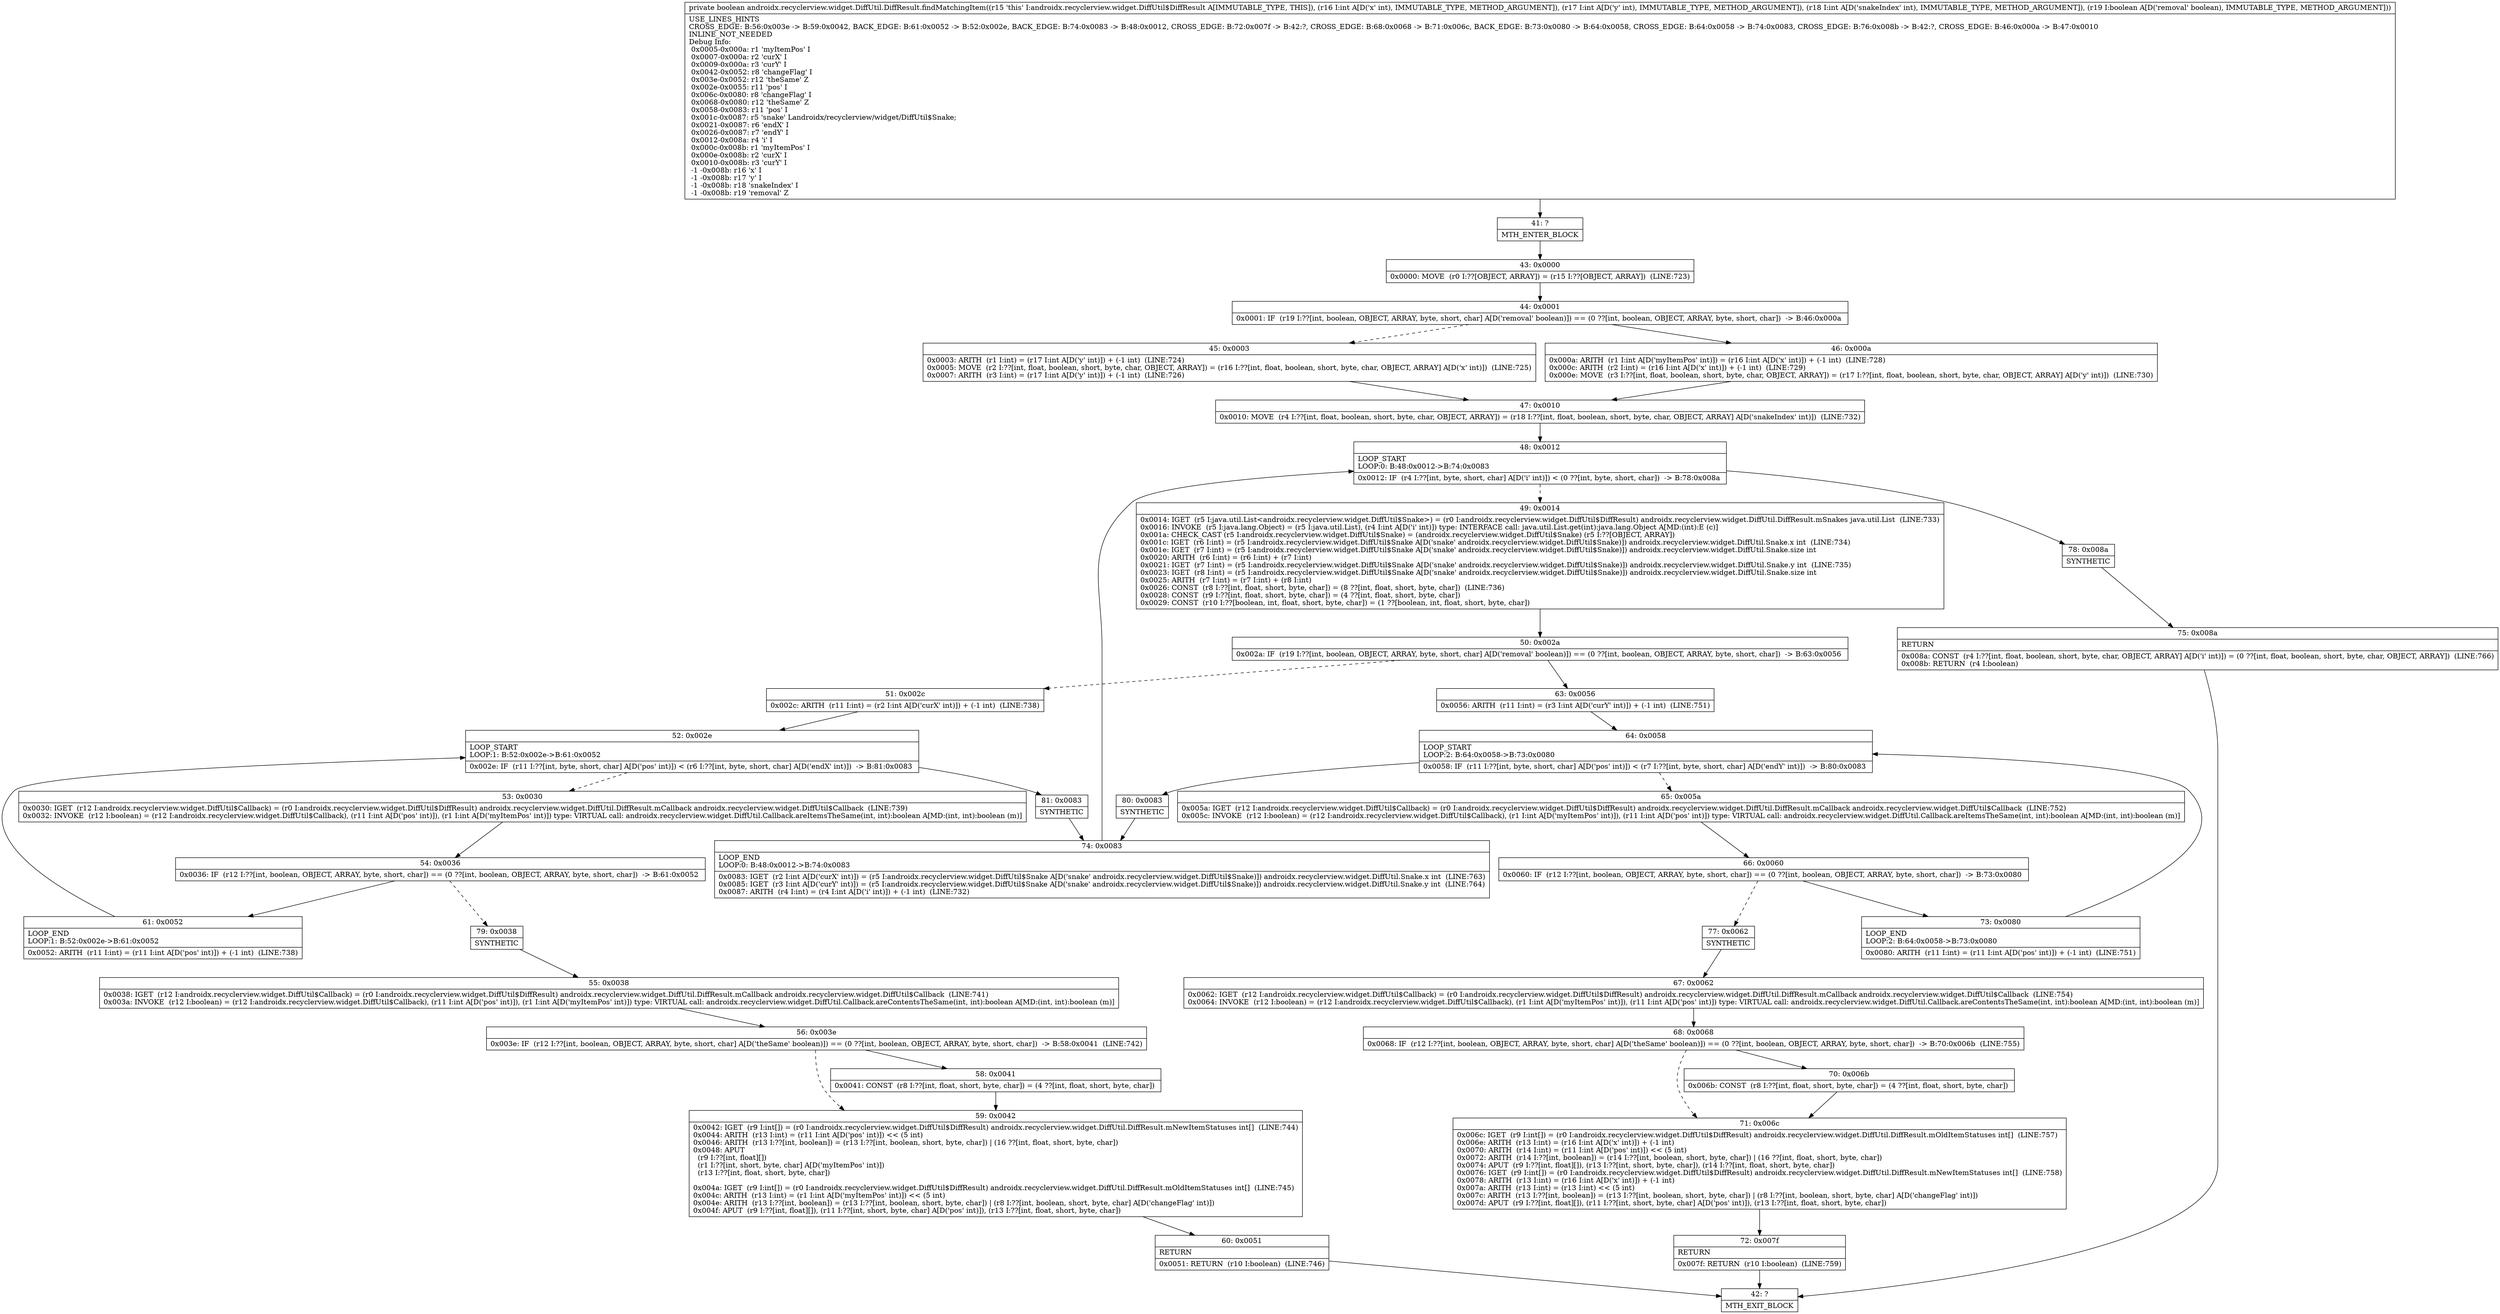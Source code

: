 digraph "CFG forandroidx.recyclerview.widget.DiffUtil.DiffResult.findMatchingItem(IIIZ)Z" {
Node_41 [shape=record,label="{41\:\ ?|MTH_ENTER_BLOCK\l}"];
Node_43 [shape=record,label="{43\:\ 0x0000|0x0000: MOVE  (r0 I:??[OBJECT, ARRAY]) = (r15 I:??[OBJECT, ARRAY])  (LINE:723)\l}"];
Node_44 [shape=record,label="{44\:\ 0x0001|0x0001: IF  (r19 I:??[int, boolean, OBJECT, ARRAY, byte, short, char] A[D('removal' boolean)]) == (0 ??[int, boolean, OBJECT, ARRAY, byte, short, char])  \-\> B:46:0x000a \l}"];
Node_45 [shape=record,label="{45\:\ 0x0003|0x0003: ARITH  (r1 I:int) = (r17 I:int A[D('y' int)]) + (\-1 int)  (LINE:724)\l0x0005: MOVE  (r2 I:??[int, float, boolean, short, byte, char, OBJECT, ARRAY]) = (r16 I:??[int, float, boolean, short, byte, char, OBJECT, ARRAY] A[D('x' int)])  (LINE:725)\l0x0007: ARITH  (r3 I:int) = (r17 I:int A[D('y' int)]) + (\-1 int)  (LINE:726)\l}"];
Node_47 [shape=record,label="{47\:\ 0x0010|0x0010: MOVE  (r4 I:??[int, float, boolean, short, byte, char, OBJECT, ARRAY]) = (r18 I:??[int, float, boolean, short, byte, char, OBJECT, ARRAY] A[D('snakeIndex' int)])  (LINE:732)\l}"];
Node_48 [shape=record,label="{48\:\ 0x0012|LOOP_START\lLOOP:0: B:48:0x0012\-\>B:74:0x0083\l|0x0012: IF  (r4 I:??[int, byte, short, char] A[D('i' int)]) \< (0 ??[int, byte, short, char])  \-\> B:78:0x008a \l}"];
Node_49 [shape=record,label="{49\:\ 0x0014|0x0014: IGET  (r5 I:java.util.List\<androidx.recyclerview.widget.DiffUtil$Snake\>) = (r0 I:androidx.recyclerview.widget.DiffUtil$DiffResult) androidx.recyclerview.widget.DiffUtil.DiffResult.mSnakes java.util.List  (LINE:733)\l0x0016: INVOKE  (r5 I:java.lang.Object) = (r5 I:java.util.List), (r4 I:int A[D('i' int)]) type: INTERFACE call: java.util.List.get(int):java.lang.Object A[MD:(int):E (c)]\l0x001a: CHECK_CAST (r5 I:androidx.recyclerview.widget.DiffUtil$Snake) = (androidx.recyclerview.widget.DiffUtil$Snake) (r5 I:??[OBJECT, ARRAY]) \l0x001c: IGET  (r6 I:int) = (r5 I:androidx.recyclerview.widget.DiffUtil$Snake A[D('snake' androidx.recyclerview.widget.DiffUtil$Snake)]) androidx.recyclerview.widget.DiffUtil.Snake.x int  (LINE:734)\l0x001e: IGET  (r7 I:int) = (r5 I:androidx.recyclerview.widget.DiffUtil$Snake A[D('snake' androidx.recyclerview.widget.DiffUtil$Snake)]) androidx.recyclerview.widget.DiffUtil.Snake.size int \l0x0020: ARITH  (r6 I:int) = (r6 I:int) + (r7 I:int) \l0x0021: IGET  (r7 I:int) = (r5 I:androidx.recyclerview.widget.DiffUtil$Snake A[D('snake' androidx.recyclerview.widget.DiffUtil$Snake)]) androidx.recyclerview.widget.DiffUtil.Snake.y int  (LINE:735)\l0x0023: IGET  (r8 I:int) = (r5 I:androidx.recyclerview.widget.DiffUtil$Snake A[D('snake' androidx.recyclerview.widget.DiffUtil$Snake)]) androidx.recyclerview.widget.DiffUtil.Snake.size int \l0x0025: ARITH  (r7 I:int) = (r7 I:int) + (r8 I:int) \l0x0026: CONST  (r8 I:??[int, float, short, byte, char]) = (8 ??[int, float, short, byte, char])  (LINE:736)\l0x0028: CONST  (r9 I:??[int, float, short, byte, char]) = (4 ??[int, float, short, byte, char]) \l0x0029: CONST  (r10 I:??[boolean, int, float, short, byte, char]) = (1 ??[boolean, int, float, short, byte, char]) \l}"];
Node_50 [shape=record,label="{50\:\ 0x002a|0x002a: IF  (r19 I:??[int, boolean, OBJECT, ARRAY, byte, short, char] A[D('removal' boolean)]) == (0 ??[int, boolean, OBJECT, ARRAY, byte, short, char])  \-\> B:63:0x0056 \l}"];
Node_51 [shape=record,label="{51\:\ 0x002c|0x002c: ARITH  (r11 I:int) = (r2 I:int A[D('curX' int)]) + (\-1 int)  (LINE:738)\l}"];
Node_52 [shape=record,label="{52\:\ 0x002e|LOOP_START\lLOOP:1: B:52:0x002e\-\>B:61:0x0052\l|0x002e: IF  (r11 I:??[int, byte, short, char] A[D('pos' int)]) \< (r6 I:??[int, byte, short, char] A[D('endX' int)])  \-\> B:81:0x0083 \l}"];
Node_53 [shape=record,label="{53\:\ 0x0030|0x0030: IGET  (r12 I:androidx.recyclerview.widget.DiffUtil$Callback) = (r0 I:androidx.recyclerview.widget.DiffUtil$DiffResult) androidx.recyclerview.widget.DiffUtil.DiffResult.mCallback androidx.recyclerview.widget.DiffUtil$Callback  (LINE:739)\l0x0032: INVOKE  (r12 I:boolean) = (r12 I:androidx.recyclerview.widget.DiffUtil$Callback), (r11 I:int A[D('pos' int)]), (r1 I:int A[D('myItemPos' int)]) type: VIRTUAL call: androidx.recyclerview.widget.DiffUtil.Callback.areItemsTheSame(int, int):boolean A[MD:(int, int):boolean (m)]\l}"];
Node_54 [shape=record,label="{54\:\ 0x0036|0x0036: IF  (r12 I:??[int, boolean, OBJECT, ARRAY, byte, short, char]) == (0 ??[int, boolean, OBJECT, ARRAY, byte, short, char])  \-\> B:61:0x0052 \l}"];
Node_61 [shape=record,label="{61\:\ 0x0052|LOOP_END\lLOOP:1: B:52:0x002e\-\>B:61:0x0052\l|0x0052: ARITH  (r11 I:int) = (r11 I:int A[D('pos' int)]) + (\-1 int)  (LINE:738)\l}"];
Node_79 [shape=record,label="{79\:\ 0x0038|SYNTHETIC\l}"];
Node_55 [shape=record,label="{55\:\ 0x0038|0x0038: IGET  (r12 I:androidx.recyclerview.widget.DiffUtil$Callback) = (r0 I:androidx.recyclerview.widget.DiffUtil$DiffResult) androidx.recyclerview.widget.DiffUtil.DiffResult.mCallback androidx.recyclerview.widget.DiffUtil$Callback  (LINE:741)\l0x003a: INVOKE  (r12 I:boolean) = (r12 I:androidx.recyclerview.widget.DiffUtil$Callback), (r11 I:int A[D('pos' int)]), (r1 I:int A[D('myItemPos' int)]) type: VIRTUAL call: androidx.recyclerview.widget.DiffUtil.Callback.areContentsTheSame(int, int):boolean A[MD:(int, int):boolean (m)]\l}"];
Node_56 [shape=record,label="{56\:\ 0x003e|0x003e: IF  (r12 I:??[int, boolean, OBJECT, ARRAY, byte, short, char] A[D('theSame' boolean)]) == (0 ??[int, boolean, OBJECT, ARRAY, byte, short, char])  \-\> B:58:0x0041  (LINE:742)\l}"];
Node_58 [shape=record,label="{58\:\ 0x0041|0x0041: CONST  (r8 I:??[int, float, short, byte, char]) = (4 ??[int, float, short, byte, char]) \l}"];
Node_59 [shape=record,label="{59\:\ 0x0042|0x0042: IGET  (r9 I:int[]) = (r0 I:androidx.recyclerview.widget.DiffUtil$DiffResult) androidx.recyclerview.widget.DiffUtil.DiffResult.mNewItemStatuses int[]  (LINE:744)\l0x0044: ARITH  (r13 I:int) = (r11 I:int A[D('pos' int)]) \<\< (5 int) \l0x0046: ARITH  (r13 I:??[int, boolean]) = (r13 I:??[int, boolean, short, byte, char]) \| (16 ??[int, float, short, byte, char]) \l0x0048: APUT  \l  (r9 I:??[int, float][])\l  (r1 I:??[int, short, byte, char] A[D('myItemPos' int)])\l  (r13 I:??[int, float, short, byte, char])\l \l0x004a: IGET  (r9 I:int[]) = (r0 I:androidx.recyclerview.widget.DiffUtil$DiffResult) androidx.recyclerview.widget.DiffUtil.DiffResult.mOldItemStatuses int[]  (LINE:745)\l0x004c: ARITH  (r13 I:int) = (r1 I:int A[D('myItemPos' int)]) \<\< (5 int) \l0x004e: ARITH  (r13 I:??[int, boolean]) = (r13 I:??[int, boolean, short, byte, char]) \| (r8 I:??[int, boolean, short, byte, char] A[D('changeFlag' int)]) \l0x004f: APUT  (r9 I:??[int, float][]), (r11 I:??[int, short, byte, char] A[D('pos' int)]), (r13 I:??[int, float, short, byte, char]) \l}"];
Node_60 [shape=record,label="{60\:\ 0x0051|RETURN\l|0x0051: RETURN  (r10 I:boolean)  (LINE:746)\l}"];
Node_42 [shape=record,label="{42\:\ ?|MTH_EXIT_BLOCK\l}"];
Node_81 [shape=record,label="{81\:\ 0x0083|SYNTHETIC\l}"];
Node_74 [shape=record,label="{74\:\ 0x0083|LOOP_END\lLOOP:0: B:48:0x0012\-\>B:74:0x0083\l|0x0083: IGET  (r2 I:int A[D('curX' int)]) = (r5 I:androidx.recyclerview.widget.DiffUtil$Snake A[D('snake' androidx.recyclerview.widget.DiffUtil$Snake)]) androidx.recyclerview.widget.DiffUtil.Snake.x int  (LINE:763)\l0x0085: IGET  (r3 I:int A[D('curY' int)]) = (r5 I:androidx.recyclerview.widget.DiffUtil$Snake A[D('snake' androidx.recyclerview.widget.DiffUtil$Snake)]) androidx.recyclerview.widget.DiffUtil.Snake.y int  (LINE:764)\l0x0087: ARITH  (r4 I:int) = (r4 I:int A[D('i' int)]) + (\-1 int)  (LINE:732)\l}"];
Node_63 [shape=record,label="{63\:\ 0x0056|0x0056: ARITH  (r11 I:int) = (r3 I:int A[D('curY' int)]) + (\-1 int)  (LINE:751)\l}"];
Node_64 [shape=record,label="{64\:\ 0x0058|LOOP_START\lLOOP:2: B:64:0x0058\-\>B:73:0x0080\l|0x0058: IF  (r11 I:??[int, byte, short, char] A[D('pos' int)]) \< (r7 I:??[int, byte, short, char] A[D('endY' int)])  \-\> B:80:0x0083 \l}"];
Node_65 [shape=record,label="{65\:\ 0x005a|0x005a: IGET  (r12 I:androidx.recyclerview.widget.DiffUtil$Callback) = (r0 I:androidx.recyclerview.widget.DiffUtil$DiffResult) androidx.recyclerview.widget.DiffUtil.DiffResult.mCallback androidx.recyclerview.widget.DiffUtil$Callback  (LINE:752)\l0x005c: INVOKE  (r12 I:boolean) = (r12 I:androidx.recyclerview.widget.DiffUtil$Callback), (r1 I:int A[D('myItemPos' int)]), (r11 I:int A[D('pos' int)]) type: VIRTUAL call: androidx.recyclerview.widget.DiffUtil.Callback.areItemsTheSame(int, int):boolean A[MD:(int, int):boolean (m)]\l}"];
Node_66 [shape=record,label="{66\:\ 0x0060|0x0060: IF  (r12 I:??[int, boolean, OBJECT, ARRAY, byte, short, char]) == (0 ??[int, boolean, OBJECT, ARRAY, byte, short, char])  \-\> B:73:0x0080 \l}"];
Node_73 [shape=record,label="{73\:\ 0x0080|LOOP_END\lLOOP:2: B:64:0x0058\-\>B:73:0x0080\l|0x0080: ARITH  (r11 I:int) = (r11 I:int A[D('pos' int)]) + (\-1 int)  (LINE:751)\l}"];
Node_77 [shape=record,label="{77\:\ 0x0062|SYNTHETIC\l}"];
Node_67 [shape=record,label="{67\:\ 0x0062|0x0062: IGET  (r12 I:androidx.recyclerview.widget.DiffUtil$Callback) = (r0 I:androidx.recyclerview.widget.DiffUtil$DiffResult) androidx.recyclerview.widget.DiffUtil.DiffResult.mCallback androidx.recyclerview.widget.DiffUtil$Callback  (LINE:754)\l0x0064: INVOKE  (r12 I:boolean) = (r12 I:androidx.recyclerview.widget.DiffUtil$Callback), (r1 I:int A[D('myItemPos' int)]), (r11 I:int A[D('pos' int)]) type: VIRTUAL call: androidx.recyclerview.widget.DiffUtil.Callback.areContentsTheSame(int, int):boolean A[MD:(int, int):boolean (m)]\l}"];
Node_68 [shape=record,label="{68\:\ 0x0068|0x0068: IF  (r12 I:??[int, boolean, OBJECT, ARRAY, byte, short, char] A[D('theSame' boolean)]) == (0 ??[int, boolean, OBJECT, ARRAY, byte, short, char])  \-\> B:70:0x006b  (LINE:755)\l}"];
Node_70 [shape=record,label="{70\:\ 0x006b|0x006b: CONST  (r8 I:??[int, float, short, byte, char]) = (4 ??[int, float, short, byte, char]) \l}"];
Node_71 [shape=record,label="{71\:\ 0x006c|0x006c: IGET  (r9 I:int[]) = (r0 I:androidx.recyclerview.widget.DiffUtil$DiffResult) androidx.recyclerview.widget.DiffUtil.DiffResult.mOldItemStatuses int[]  (LINE:757)\l0x006e: ARITH  (r13 I:int) = (r16 I:int A[D('x' int)]) + (\-1 int) \l0x0070: ARITH  (r14 I:int) = (r11 I:int A[D('pos' int)]) \<\< (5 int) \l0x0072: ARITH  (r14 I:??[int, boolean]) = (r14 I:??[int, boolean, short, byte, char]) \| (16 ??[int, float, short, byte, char]) \l0x0074: APUT  (r9 I:??[int, float][]), (r13 I:??[int, short, byte, char]), (r14 I:??[int, float, short, byte, char]) \l0x0076: IGET  (r9 I:int[]) = (r0 I:androidx.recyclerview.widget.DiffUtil$DiffResult) androidx.recyclerview.widget.DiffUtil.DiffResult.mNewItemStatuses int[]  (LINE:758)\l0x0078: ARITH  (r13 I:int) = (r16 I:int A[D('x' int)]) + (\-1 int) \l0x007a: ARITH  (r13 I:int) = (r13 I:int) \<\< (5 int) \l0x007c: ARITH  (r13 I:??[int, boolean]) = (r13 I:??[int, boolean, short, byte, char]) \| (r8 I:??[int, boolean, short, byte, char] A[D('changeFlag' int)]) \l0x007d: APUT  (r9 I:??[int, float][]), (r11 I:??[int, short, byte, char] A[D('pos' int)]), (r13 I:??[int, float, short, byte, char]) \l}"];
Node_72 [shape=record,label="{72\:\ 0x007f|RETURN\l|0x007f: RETURN  (r10 I:boolean)  (LINE:759)\l}"];
Node_80 [shape=record,label="{80\:\ 0x0083|SYNTHETIC\l}"];
Node_78 [shape=record,label="{78\:\ 0x008a|SYNTHETIC\l}"];
Node_75 [shape=record,label="{75\:\ 0x008a|RETURN\l|0x008a: CONST  (r4 I:??[int, float, boolean, short, byte, char, OBJECT, ARRAY] A[D('i' int)]) = (0 ??[int, float, boolean, short, byte, char, OBJECT, ARRAY])  (LINE:766)\l0x008b: RETURN  (r4 I:boolean) \l}"];
Node_46 [shape=record,label="{46\:\ 0x000a|0x000a: ARITH  (r1 I:int A[D('myItemPos' int)]) = (r16 I:int A[D('x' int)]) + (\-1 int)  (LINE:728)\l0x000c: ARITH  (r2 I:int) = (r16 I:int A[D('x' int)]) + (\-1 int)  (LINE:729)\l0x000e: MOVE  (r3 I:??[int, float, boolean, short, byte, char, OBJECT, ARRAY]) = (r17 I:??[int, float, boolean, short, byte, char, OBJECT, ARRAY] A[D('y' int)])  (LINE:730)\l}"];
MethodNode[shape=record,label="{private boolean androidx.recyclerview.widget.DiffUtil.DiffResult.findMatchingItem((r15 'this' I:androidx.recyclerview.widget.DiffUtil$DiffResult A[IMMUTABLE_TYPE, THIS]), (r16 I:int A[D('x' int), IMMUTABLE_TYPE, METHOD_ARGUMENT]), (r17 I:int A[D('y' int), IMMUTABLE_TYPE, METHOD_ARGUMENT]), (r18 I:int A[D('snakeIndex' int), IMMUTABLE_TYPE, METHOD_ARGUMENT]), (r19 I:boolean A[D('removal' boolean), IMMUTABLE_TYPE, METHOD_ARGUMENT]))  | USE_LINES_HINTS\lCROSS_EDGE: B:56:0x003e \-\> B:59:0x0042, BACK_EDGE: B:61:0x0052 \-\> B:52:0x002e, BACK_EDGE: B:74:0x0083 \-\> B:48:0x0012, CROSS_EDGE: B:72:0x007f \-\> B:42:?, CROSS_EDGE: B:68:0x0068 \-\> B:71:0x006c, BACK_EDGE: B:73:0x0080 \-\> B:64:0x0058, CROSS_EDGE: B:64:0x0058 \-\> B:74:0x0083, CROSS_EDGE: B:76:0x008b \-\> B:42:?, CROSS_EDGE: B:46:0x000a \-\> B:47:0x0010\lINLINE_NOT_NEEDED\lDebug Info:\l  0x0005\-0x000a: r1 'myItemPos' I\l  0x0007\-0x000a: r2 'curX' I\l  0x0009\-0x000a: r3 'curY' I\l  0x0042\-0x0052: r8 'changeFlag' I\l  0x003e\-0x0052: r12 'theSame' Z\l  0x002e\-0x0055: r11 'pos' I\l  0x006c\-0x0080: r8 'changeFlag' I\l  0x0068\-0x0080: r12 'theSame' Z\l  0x0058\-0x0083: r11 'pos' I\l  0x001c\-0x0087: r5 'snake' Landroidx\/recyclerview\/widget\/DiffUtil$Snake;\l  0x0021\-0x0087: r6 'endX' I\l  0x0026\-0x0087: r7 'endY' I\l  0x0012\-0x008a: r4 'i' I\l  0x000c\-0x008b: r1 'myItemPos' I\l  0x000e\-0x008b: r2 'curX' I\l  0x0010\-0x008b: r3 'curY' I\l  \-1 \-0x008b: r16 'x' I\l  \-1 \-0x008b: r17 'y' I\l  \-1 \-0x008b: r18 'snakeIndex' I\l  \-1 \-0x008b: r19 'removal' Z\l}"];
MethodNode -> Node_41;Node_41 -> Node_43;
Node_43 -> Node_44;
Node_44 -> Node_45[style=dashed];
Node_44 -> Node_46;
Node_45 -> Node_47;
Node_47 -> Node_48;
Node_48 -> Node_49[style=dashed];
Node_48 -> Node_78;
Node_49 -> Node_50;
Node_50 -> Node_51[style=dashed];
Node_50 -> Node_63;
Node_51 -> Node_52;
Node_52 -> Node_53[style=dashed];
Node_52 -> Node_81;
Node_53 -> Node_54;
Node_54 -> Node_61;
Node_54 -> Node_79[style=dashed];
Node_61 -> Node_52;
Node_79 -> Node_55;
Node_55 -> Node_56;
Node_56 -> Node_58;
Node_56 -> Node_59[style=dashed];
Node_58 -> Node_59;
Node_59 -> Node_60;
Node_60 -> Node_42;
Node_81 -> Node_74;
Node_74 -> Node_48;
Node_63 -> Node_64;
Node_64 -> Node_65[style=dashed];
Node_64 -> Node_80;
Node_65 -> Node_66;
Node_66 -> Node_73;
Node_66 -> Node_77[style=dashed];
Node_73 -> Node_64;
Node_77 -> Node_67;
Node_67 -> Node_68;
Node_68 -> Node_70;
Node_68 -> Node_71[style=dashed];
Node_70 -> Node_71;
Node_71 -> Node_72;
Node_72 -> Node_42;
Node_80 -> Node_74;
Node_78 -> Node_75;
Node_75 -> Node_42;
Node_46 -> Node_47;
}


